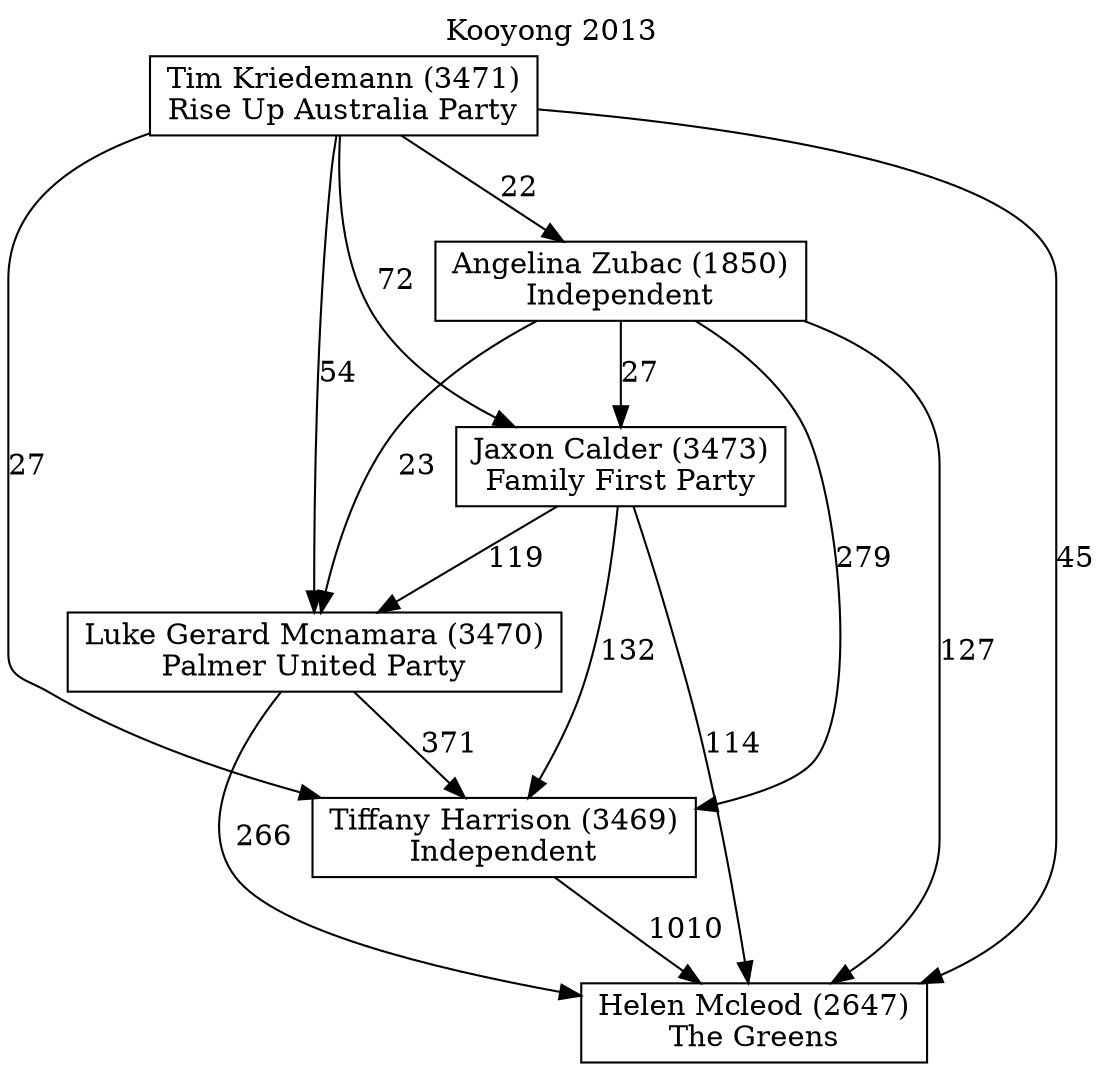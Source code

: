 // House preference flow
digraph "Helen Mcleod (2647)_Kooyong_2013" {
	graph [label="Kooyong 2013" labelloc=t mclimit=10]
	node [shape=box]
	"Angelina Zubac (1850)" [label="Angelina Zubac (1850)
Independent"]
	"Helen Mcleod (2647)" [label="Helen Mcleod (2647)
The Greens"]
	"Jaxon Calder (3473)" [label="Jaxon Calder (3473)
Family First Party"]
	"Luke Gerard Mcnamara (3470)" [label="Luke Gerard Mcnamara (3470)
Palmer United Party"]
	"Tiffany Harrison (3469)" [label="Tiffany Harrison (3469)
Independent"]
	"Tim Kriedemann (3471)" [label="Tim Kriedemann (3471)
Rise Up Australia Party"]
	"Angelina Zubac (1850)" -> "Helen Mcleod (2647)" [label=127]
	"Angelina Zubac (1850)" -> "Jaxon Calder (3473)" [label=27]
	"Angelina Zubac (1850)" -> "Luke Gerard Mcnamara (3470)" [label=23]
	"Angelina Zubac (1850)" -> "Tiffany Harrison (3469)" [label=279]
	"Jaxon Calder (3473)" -> "Helen Mcleod (2647)" [label=114]
	"Jaxon Calder (3473)" -> "Luke Gerard Mcnamara (3470)" [label=119]
	"Jaxon Calder (3473)" -> "Tiffany Harrison (3469)" [label=132]
	"Luke Gerard Mcnamara (3470)" -> "Helen Mcleod (2647)" [label=266]
	"Luke Gerard Mcnamara (3470)" -> "Tiffany Harrison (3469)" [label=371]
	"Tiffany Harrison (3469)" -> "Helen Mcleod (2647)" [label=1010]
	"Tim Kriedemann (3471)" -> "Angelina Zubac (1850)" [label=22]
	"Tim Kriedemann (3471)" -> "Helen Mcleod (2647)" [label=45]
	"Tim Kriedemann (3471)" -> "Jaxon Calder (3473)" [label=72]
	"Tim Kriedemann (3471)" -> "Luke Gerard Mcnamara (3470)" [label=54]
	"Tim Kriedemann (3471)" -> "Tiffany Harrison (3469)" [label=27]
}
